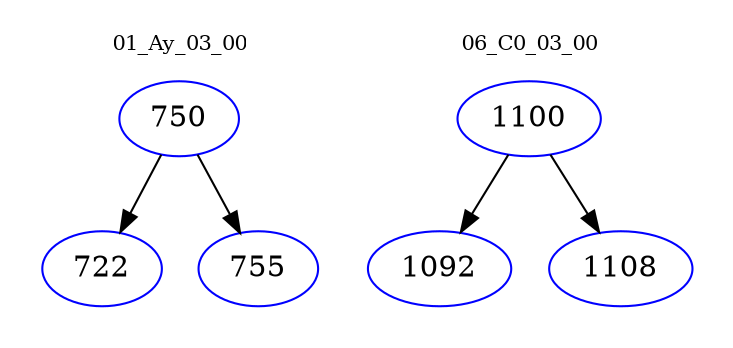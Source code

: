 digraph{
subgraph cluster_0 {
color = white
label = "01_Ay_03_00";
fontsize=10;
T0_750 [label="750", color="blue"]
T0_750 -> T0_722 [color="black"]
T0_722 [label="722", color="blue"]
T0_750 -> T0_755 [color="black"]
T0_755 [label="755", color="blue"]
}
subgraph cluster_1 {
color = white
label = "06_C0_03_00";
fontsize=10;
T1_1100 [label="1100", color="blue"]
T1_1100 -> T1_1092 [color="black"]
T1_1092 [label="1092", color="blue"]
T1_1100 -> T1_1108 [color="black"]
T1_1108 [label="1108", color="blue"]
}
}
